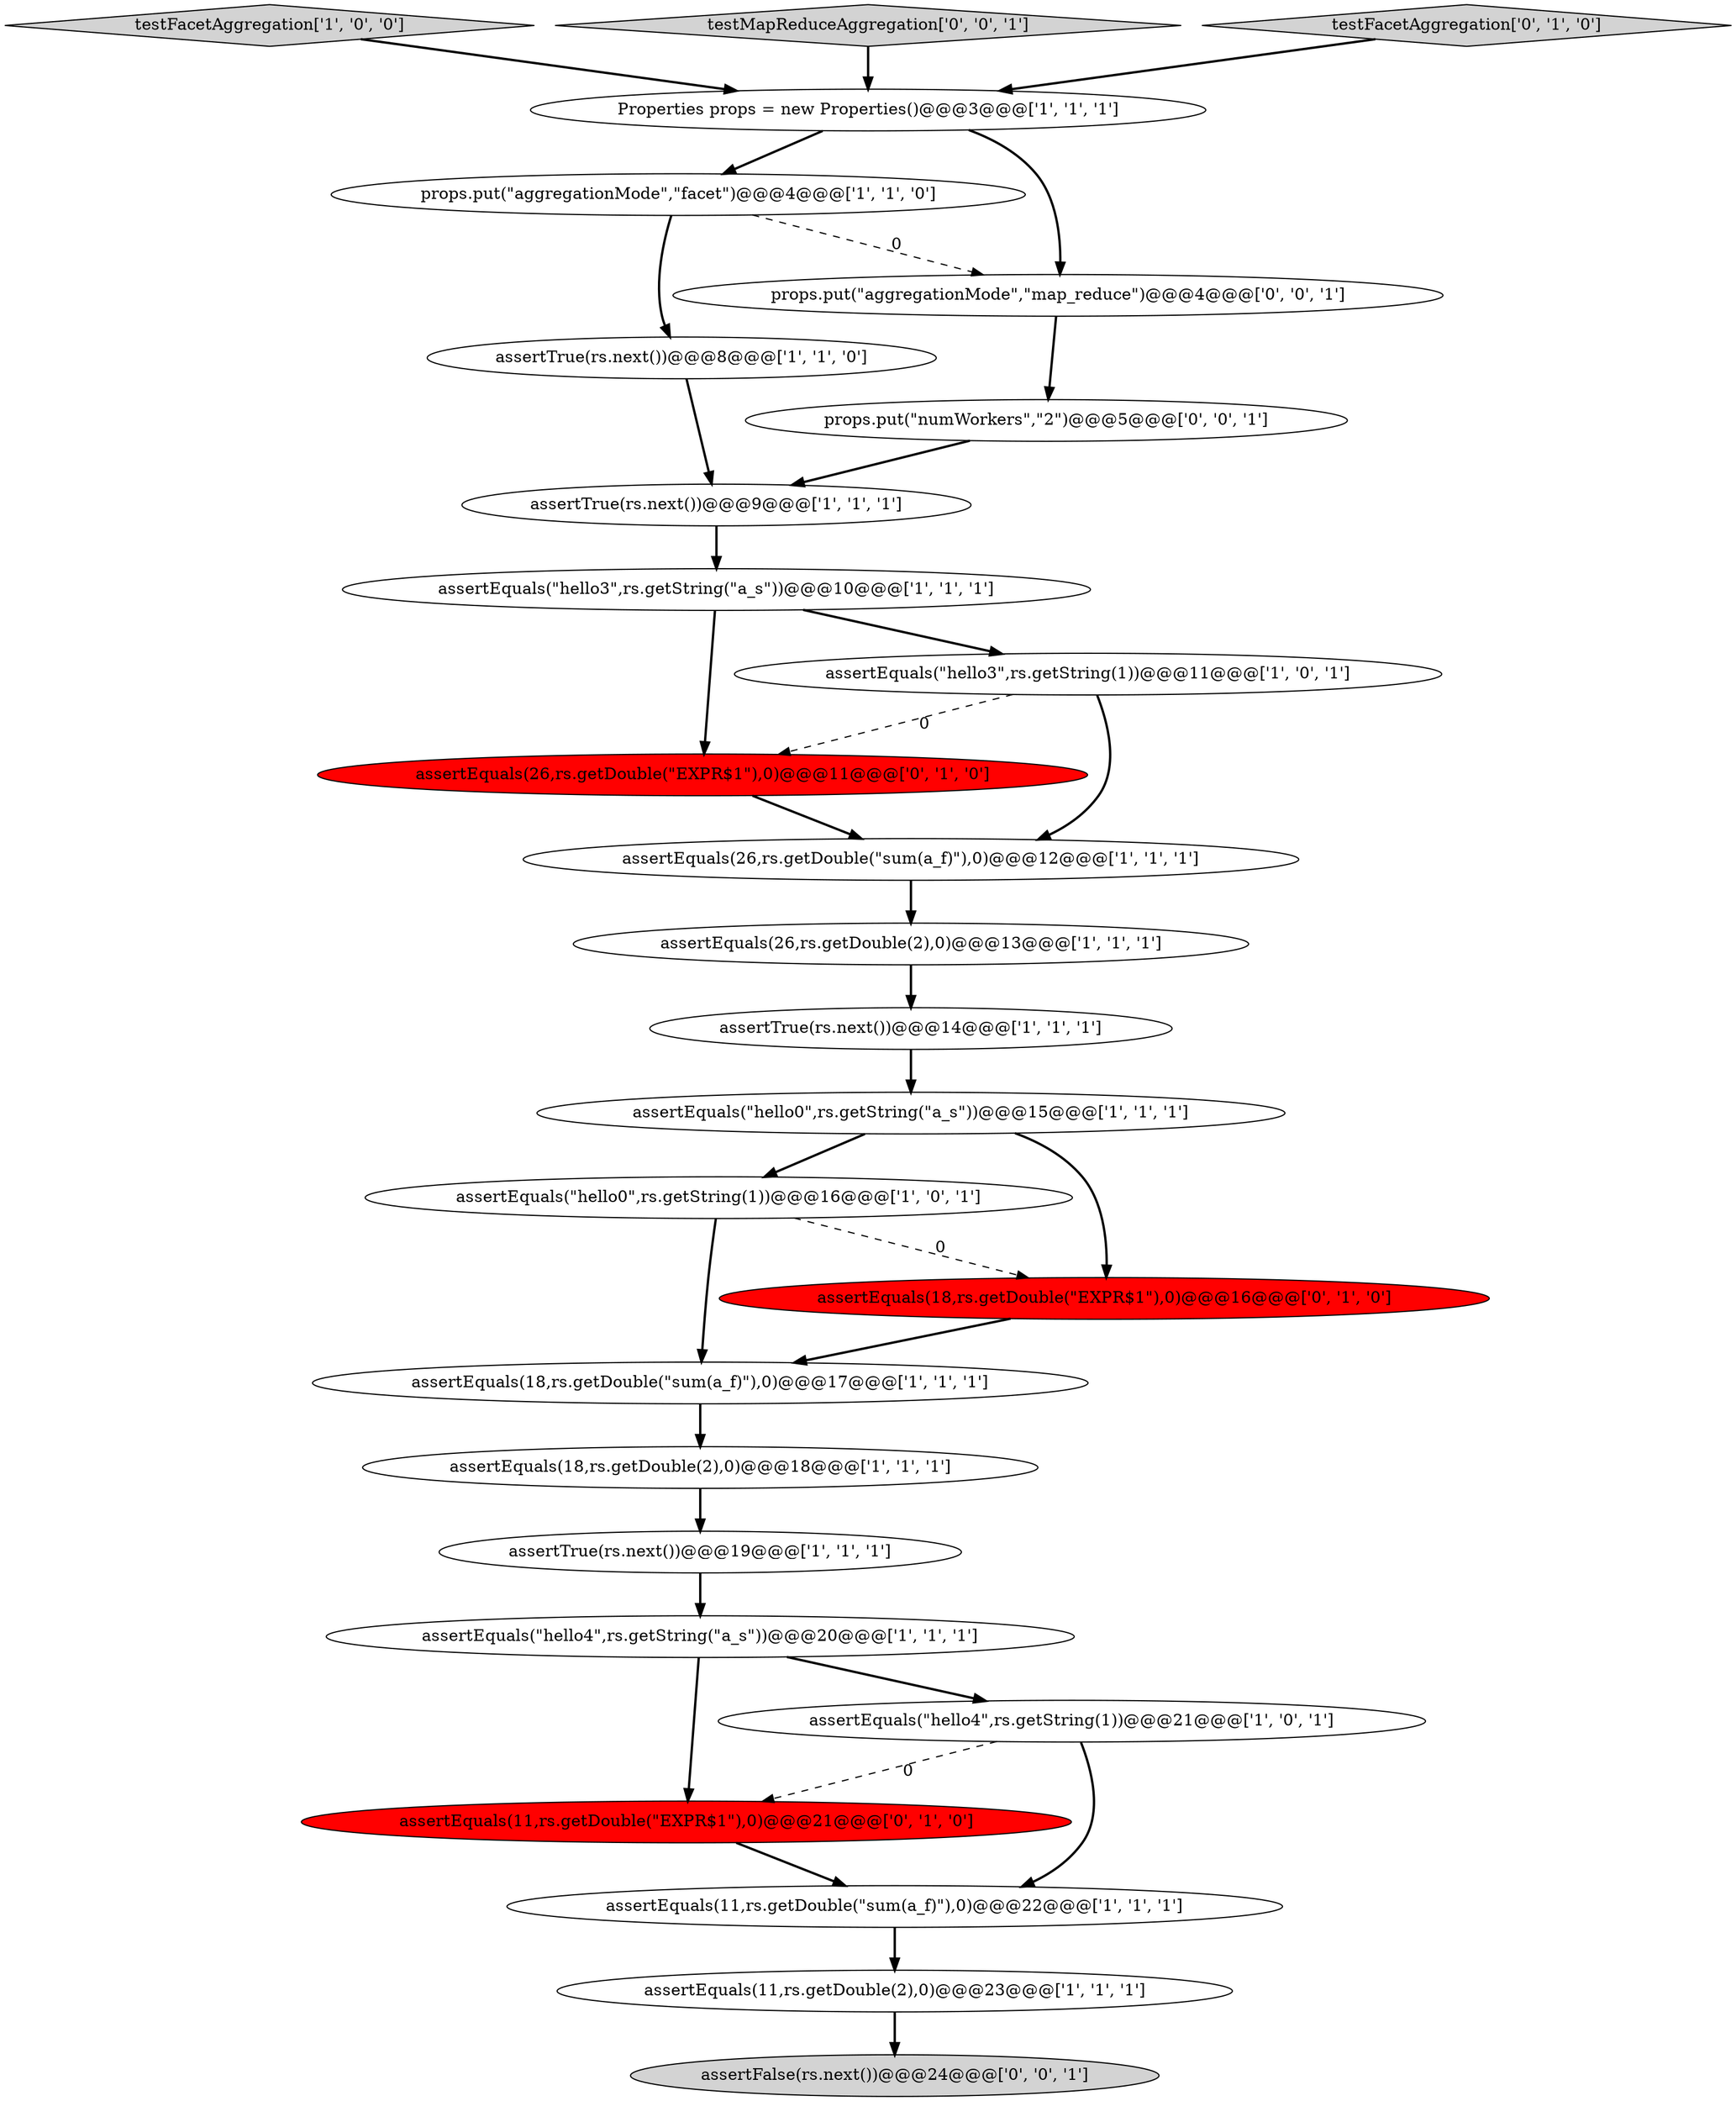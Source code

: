 digraph {
4 [style = filled, label = "assertEquals(11,rs.getDouble(\"sum(a_f)\"),0)@@@22@@@['1', '1', '1']", fillcolor = white, shape = ellipse image = "AAA0AAABBB1BBB"];
18 [style = filled, label = "assertEquals(26,rs.getDouble(\"sum(a_f)\"),0)@@@12@@@['1', '1', '1']", fillcolor = white, shape = ellipse image = "AAA0AAABBB1BBB"];
7 [style = filled, label = "assertTrue(rs.next())@@@14@@@['1', '1', '1']", fillcolor = white, shape = ellipse image = "AAA0AAABBB1BBB"];
22 [style = filled, label = "assertEquals(11,rs.getDouble(\"EXPR$1\"),0)@@@21@@@['0', '1', '0']", fillcolor = red, shape = ellipse image = "AAA1AAABBB2BBB"];
24 [style = filled, label = "props.put(\"numWorkers\",\"2\")@@@5@@@['0', '0', '1']", fillcolor = white, shape = ellipse image = "AAA0AAABBB3BBB"];
5 [style = filled, label = "assertEquals(26,rs.getDouble(2),0)@@@13@@@['1', '1', '1']", fillcolor = white, shape = ellipse image = "AAA0AAABBB1BBB"];
9 [style = filled, label = "assertTrue(rs.next())@@@9@@@['1', '1', '1']", fillcolor = white, shape = ellipse image = "AAA0AAABBB1BBB"];
13 [style = filled, label = "testFacetAggregation['1', '0', '0']", fillcolor = lightgray, shape = diamond image = "AAA0AAABBB1BBB"];
16 [style = filled, label = "assertTrue(rs.next())@@@19@@@['1', '1', '1']", fillcolor = white, shape = ellipse image = "AAA0AAABBB1BBB"];
1 [style = filled, label = "props.put(\"aggregationMode\",\"facet\")@@@4@@@['1', '1', '0']", fillcolor = white, shape = ellipse image = "AAA0AAABBB1BBB"];
6 [style = filled, label = "assertEquals(11,rs.getDouble(2),0)@@@23@@@['1', '1', '1']", fillcolor = white, shape = ellipse image = "AAA0AAABBB1BBB"];
17 [style = filled, label = "assertEquals(\"hello4\",rs.getString(\"a_s\"))@@@20@@@['1', '1', '1']", fillcolor = white, shape = ellipse image = "AAA0AAABBB1BBB"];
3 [style = filled, label = "assertEquals(\"hello0\",rs.getString(\"a_s\"))@@@15@@@['1', '1', '1']", fillcolor = white, shape = ellipse image = "AAA0AAABBB1BBB"];
11 [style = filled, label = "assertTrue(rs.next())@@@8@@@['1', '1', '0']", fillcolor = white, shape = ellipse image = "AAA0AAABBB1BBB"];
26 [style = filled, label = "testMapReduceAggregation['0', '0', '1']", fillcolor = lightgray, shape = diamond image = "AAA0AAABBB3BBB"];
0 [style = filled, label = "Properties props = new Properties()@@@3@@@['1', '1', '1']", fillcolor = white, shape = ellipse image = "AAA0AAABBB1BBB"];
14 [style = filled, label = "assertEquals(\"hello4\",rs.getString(1))@@@21@@@['1', '0', '1']", fillcolor = white, shape = ellipse image = "AAA0AAABBB1BBB"];
25 [style = filled, label = "assertFalse(rs.next())@@@24@@@['0', '0', '1']", fillcolor = lightgray, shape = ellipse image = "AAA0AAABBB3BBB"];
20 [style = filled, label = "testFacetAggregation['0', '1', '0']", fillcolor = lightgray, shape = diamond image = "AAA0AAABBB2BBB"];
15 [style = filled, label = "assertEquals(18,rs.getDouble(2),0)@@@18@@@['1', '1', '1']", fillcolor = white, shape = ellipse image = "AAA0AAABBB1BBB"];
23 [style = filled, label = "props.put(\"aggregationMode\",\"map_reduce\")@@@4@@@['0', '0', '1']", fillcolor = white, shape = ellipse image = "AAA0AAABBB3BBB"];
12 [style = filled, label = "assertEquals(\"hello0\",rs.getString(1))@@@16@@@['1', '0', '1']", fillcolor = white, shape = ellipse image = "AAA0AAABBB1BBB"];
8 [style = filled, label = "assertEquals(18,rs.getDouble(\"sum(a_f)\"),0)@@@17@@@['1', '1', '1']", fillcolor = white, shape = ellipse image = "AAA0AAABBB1BBB"];
19 [style = filled, label = "assertEquals(26,rs.getDouble(\"EXPR$1\"),0)@@@11@@@['0', '1', '0']", fillcolor = red, shape = ellipse image = "AAA1AAABBB2BBB"];
10 [style = filled, label = "assertEquals(\"hello3\",rs.getString(\"a_s\"))@@@10@@@['1', '1', '1']", fillcolor = white, shape = ellipse image = "AAA0AAABBB1BBB"];
2 [style = filled, label = "assertEquals(\"hello3\",rs.getString(1))@@@11@@@['1', '0', '1']", fillcolor = white, shape = ellipse image = "AAA0AAABBB1BBB"];
21 [style = filled, label = "assertEquals(18,rs.getDouble(\"EXPR$1\"),0)@@@16@@@['0', '1', '0']", fillcolor = red, shape = ellipse image = "AAA1AAABBB2BBB"];
19->18 [style = bold, label=""];
2->19 [style = dashed, label="0"];
8->15 [style = bold, label=""];
4->6 [style = bold, label=""];
10->19 [style = bold, label=""];
20->0 [style = bold, label=""];
21->8 [style = bold, label=""];
14->22 [style = dashed, label="0"];
2->18 [style = bold, label=""];
16->17 [style = bold, label=""];
9->10 [style = bold, label=""];
3->12 [style = bold, label=""];
17->22 [style = bold, label=""];
11->9 [style = bold, label=""];
15->16 [style = bold, label=""];
12->21 [style = dashed, label="0"];
7->3 [style = bold, label=""];
1->11 [style = bold, label=""];
22->4 [style = bold, label=""];
26->0 [style = bold, label=""];
23->24 [style = bold, label=""];
0->23 [style = bold, label=""];
17->14 [style = bold, label=""];
12->8 [style = bold, label=""];
0->1 [style = bold, label=""];
18->5 [style = bold, label=""];
5->7 [style = bold, label=""];
3->21 [style = bold, label=""];
10->2 [style = bold, label=""];
1->23 [style = dashed, label="0"];
24->9 [style = bold, label=""];
6->25 [style = bold, label=""];
13->0 [style = bold, label=""];
14->4 [style = bold, label=""];
}
